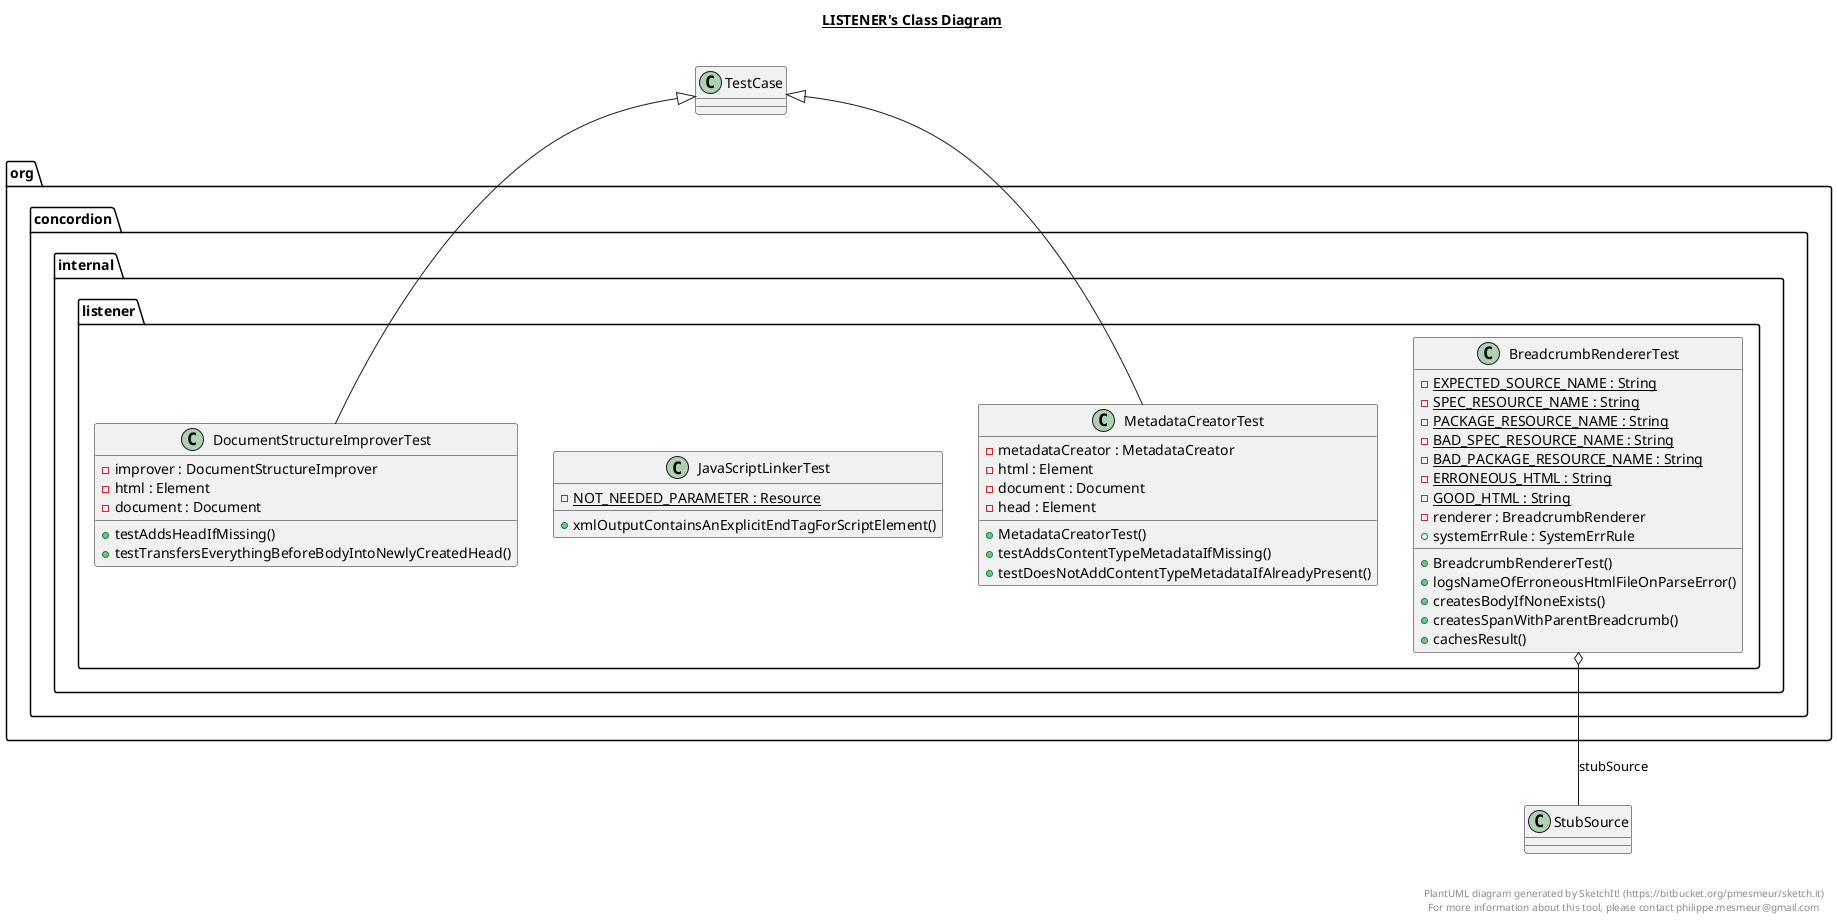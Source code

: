 @startuml

title __LISTENER's Class Diagram__\n

  package org.concordion.internal {
    package org.concordion.internal.listener {
      class BreadcrumbRendererTest {
          {static} - EXPECTED_SOURCE_NAME : String
          {static} - SPEC_RESOURCE_NAME : String
          {static} - PACKAGE_RESOURCE_NAME : String
          {static} - BAD_SPEC_RESOURCE_NAME : String
          {static} - BAD_PACKAGE_RESOURCE_NAME : String
          {static} - ERRONEOUS_HTML : String
          {static} - GOOD_HTML : String
          - renderer : BreadcrumbRenderer
          + systemErrRule : SystemErrRule
          + BreadcrumbRendererTest()
          + logsNameOfErroneousHtmlFileOnParseError()
          + createsBodyIfNoneExists()
          + createsSpanWithParentBreadcrumb()
          + cachesResult()
      }
    }
  }
  

  package org.concordion.internal {
    package org.concordion.internal.listener {
      class DocumentStructureImproverTest {
          - improver : DocumentStructureImprover
          - html : Element
          - document : Document
          + testAddsHeadIfMissing()
          + testTransfersEverythingBeforeBodyIntoNewlyCreatedHead()
      }
    }
  }
  

  package org.concordion.internal {
    package org.concordion.internal.listener {
      class JavaScriptLinkerTest {
          {static} - NOT_NEEDED_PARAMETER : Resource
          + xmlOutputContainsAnExplicitEndTagForScriptElement()
      }
    }
  }
  

  package org.concordion.internal {
    package org.concordion.internal.listener {
      class MetadataCreatorTest {
          - metadataCreator : MetadataCreator
          - html : Element
          - document : Document
          - head : Element
          + MetadataCreatorTest()
          + testAddsContentTypeMetadataIfMissing()
          + testDoesNotAddContentTypeMetadataIfAlreadyPresent()
      }
    }
  }
  

  BreadcrumbRendererTest o-- StubSource : stubSource
  DocumentStructureImproverTest -up-|> TestCase
  MetadataCreatorTest -up-|> TestCase


right footer


PlantUML diagram generated by SketchIt! (https://bitbucket.org/pmesmeur/sketch.it)
For more information about this tool, please contact philippe.mesmeur@gmail.com
endfooter

@enduml
